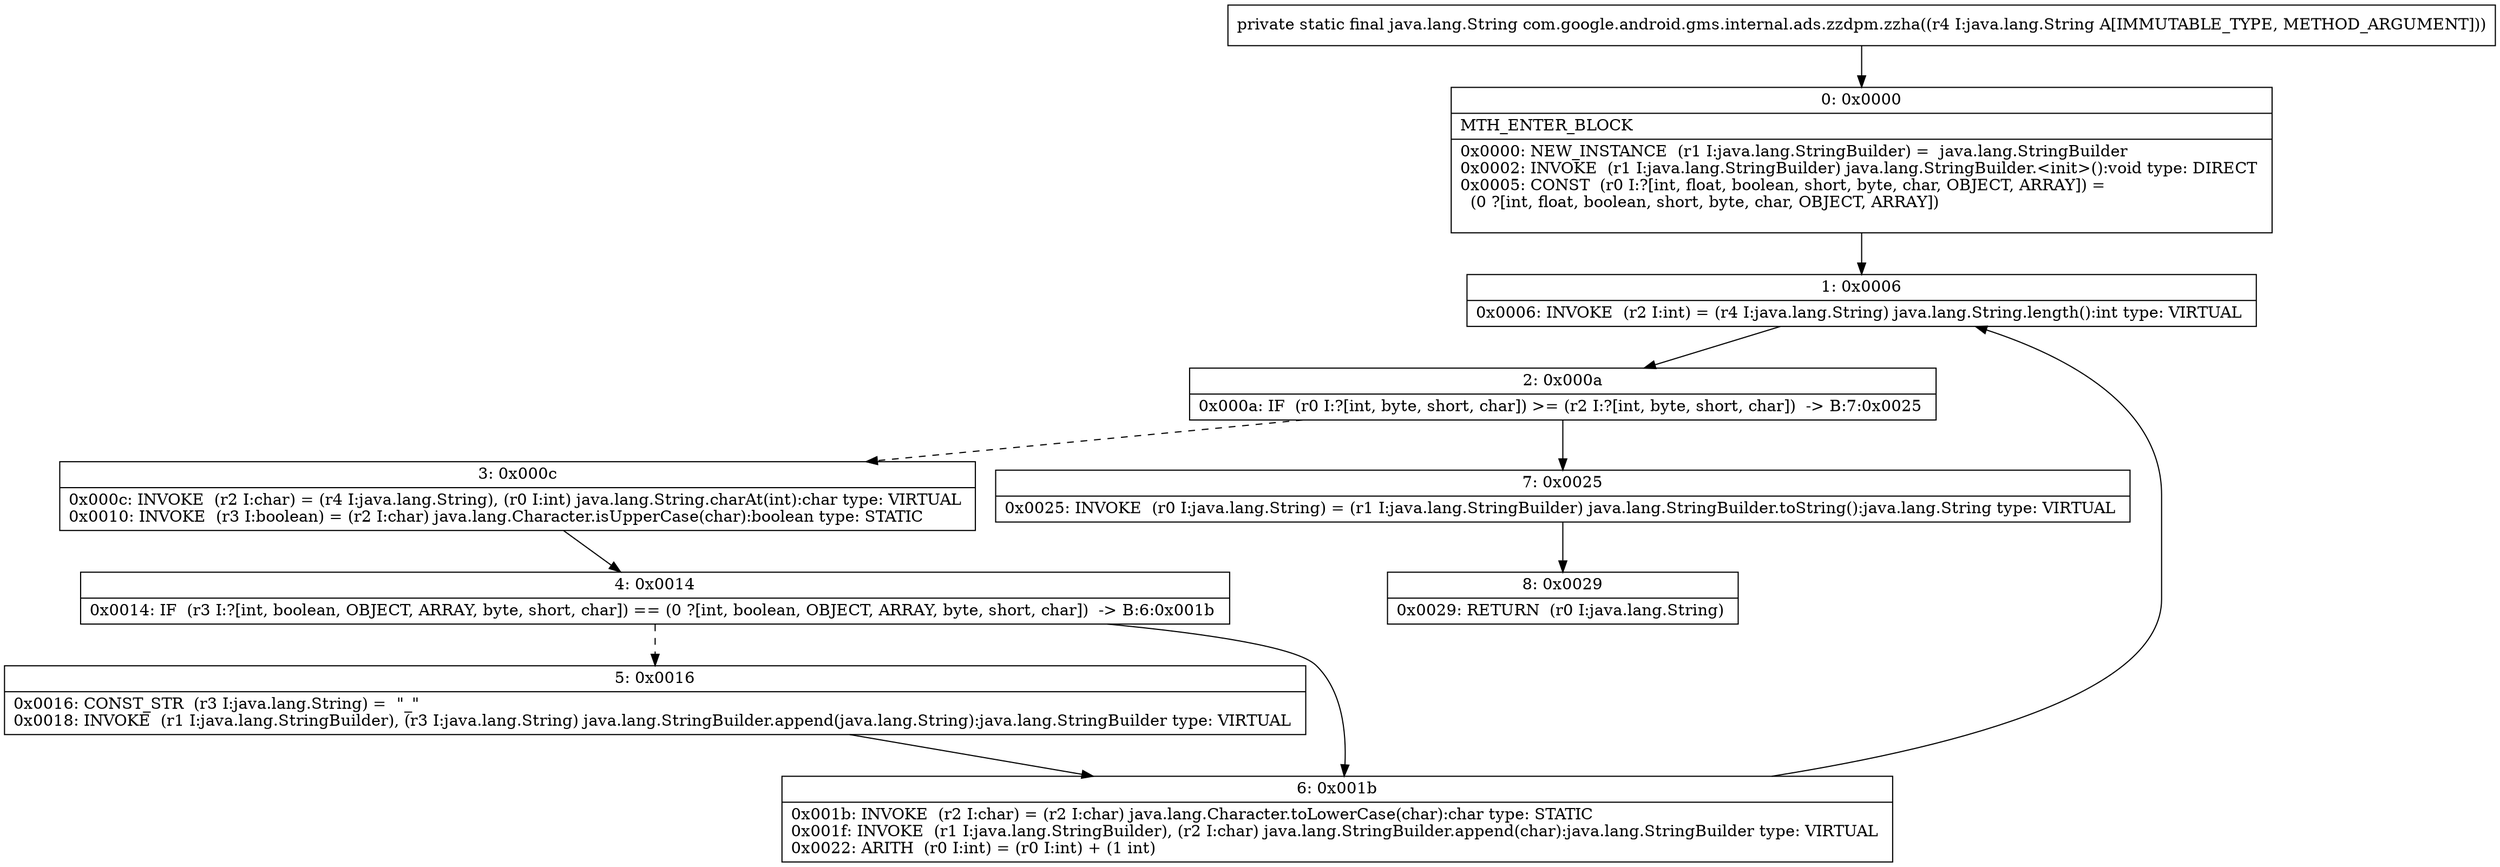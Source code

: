 digraph "CFG forcom.google.android.gms.internal.ads.zzdpm.zzha(Ljava\/lang\/String;)Ljava\/lang\/String;" {
Node_0 [shape=record,label="{0\:\ 0x0000|MTH_ENTER_BLOCK\l|0x0000: NEW_INSTANCE  (r1 I:java.lang.StringBuilder) =  java.lang.StringBuilder \l0x0002: INVOKE  (r1 I:java.lang.StringBuilder) java.lang.StringBuilder.\<init\>():void type: DIRECT \l0x0005: CONST  (r0 I:?[int, float, boolean, short, byte, char, OBJECT, ARRAY]) = \l  (0 ?[int, float, boolean, short, byte, char, OBJECT, ARRAY])\l \l}"];
Node_1 [shape=record,label="{1\:\ 0x0006|0x0006: INVOKE  (r2 I:int) = (r4 I:java.lang.String) java.lang.String.length():int type: VIRTUAL \l}"];
Node_2 [shape=record,label="{2\:\ 0x000a|0x000a: IF  (r0 I:?[int, byte, short, char]) \>= (r2 I:?[int, byte, short, char])  \-\> B:7:0x0025 \l}"];
Node_3 [shape=record,label="{3\:\ 0x000c|0x000c: INVOKE  (r2 I:char) = (r4 I:java.lang.String), (r0 I:int) java.lang.String.charAt(int):char type: VIRTUAL \l0x0010: INVOKE  (r3 I:boolean) = (r2 I:char) java.lang.Character.isUpperCase(char):boolean type: STATIC \l}"];
Node_4 [shape=record,label="{4\:\ 0x0014|0x0014: IF  (r3 I:?[int, boolean, OBJECT, ARRAY, byte, short, char]) == (0 ?[int, boolean, OBJECT, ARRAY, byte, short, char])  \-\> B:6:0x001b \l}"];
Node_5 [shape=record,label="{5\:\ 0x0016|0x0016: CONST_STR  (r3 I:java.lang.String) =  \"_\" \l0x0018: INVOKE  (r1 I:java.lang.StringBuilder), (r3 I:java.lang.String) java.lang.StringBuilder.append(java.lang.String):java.lang.StringBuilder type: VIRTUAL \l}"];
Node_6 [shape=record,label="{6\:\ 0x001b|0x001b: INVOKE  (r2 I:char) = (r2 I:char) java.lang.Character.toLowerCase(char):char type: STATIC \l0x001f: INVOKE  (r1 I:java.lang.StringBuilder), (r2 I:char) java.lang.StringBuilder.append(char):java.lang.StringBuilder type: VIRTUAL \l0x0022: ARITH  (r0 I:int) = (r0 I:int) + (1 int) \l}"];
Node_7 [shape=record,label="{7\:\ 0x0025|0x0025: INVOKE  (r0 I:java.lang.String) = (r1 I:java.lang.StringBuilder) java.lang.StringBuilder.toString():java.lang.String type: VIRTUAL \l}"];
Node_8 [shape=record,label="{8\:\ 0x0029|0x0029: RETURN  (r0 I:java.lang.String) \l}"];
MethodNode[shape=record,label="{private static final java.lang.String com.google.android.gms.internal.ads.zzdpm.zzha((r4 I:java.lang.String A[IMMUTABLE_TYPE, METHOD_ARGUMENT])) }"];
MethodNode -> Node_0;
Node_0 -> Node_1;
Node_1 -> Node_2;
Node_2 -> Node_3[style=dashed];
Node_2 -> Node_7;
Node_3 -> Node_4;
Node_4 -> Node_5[style=dashed];
Node_4 -> Node_6;
Node_5 -> Node_6;
Node_6 -> Node_1;
Node_7 -> Node_8;
}

